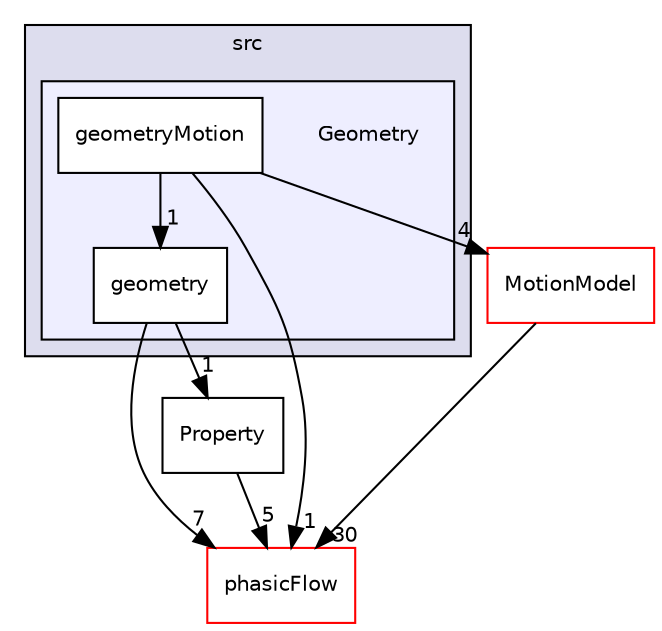 digraph "src/Geometry" {
  compound=true
  node [ fontsize="10", fontname="Helvetica"];
  edge [ labelfontsize="10", labelfontname="Helvetica"];
  subgraph clusterdir_68267d1309a1af8e8297ef4c3efbcdba {
    graph [ bgcolor="#ddddee", pencolor="black", label="src" fontname="Helvetica", fontsize="10", URL="dir_68267d1309a1af8e8297ef4c3efbcdba.html"]
  subgraph clusterdir_cae27912e177176a90175eee3a6288a5 {
    graph [ bgcolor="#eeeeff", pencolor="black", label="" URL="dir_cae27912e177176a90175eee3a6288a5.html"];
    dir_cae27912e177176a90175eee3a6288a5 [shape=plaintext label="Geometry"];
    dir_36e2e6931b041d8fa0a187130eafe3af [shape=box label="geometry" color="black" fillcolor="white" style="filled" URL="dir_36e2e6931b041d8fa0a187130eafe3af.html"];
    dir_a5343fefd245b4c5a35b35287a6822da [shape=box label="geometryMotion" color="black" fillcolor="white" style="filled" URL="dir_a5343fefd245b4c5a35b35287a6822da.html"];
  }
  }
  dir_cd7a5046d028e114fc17b2ebc2bd02d2 [shape=box label="phasicFlow" fillcolor="white" style="filled" color="red" URL="dir_cd7a5046d028e114fc17b2ebc2bd02d2.html"];
  dir_ae6d06344b508c00eebca750969a2aa6 [shape=box label="Property" URL="dir_ae6d06344b508c00eebca750969a2aa6.html"];
  dir_47ec108d6cccce3c0382fd3240a6cec7 [shape=box label="MotionModel" fillcolor="white" style="filled" color="red" URL="dir_47ec108d6cccce3c0382fd3240a6cec7.html"];
  dir_36e2e6931b041d8fa0a187130eafe3af->dir_cd7a5046d028e114fc17b2ebc2bd02d2 [headlabel="7", labeldistance=1.5 headhref="dir_000009_000031.html"];
  dir_36e2e6931b041d8fa0a187130eafe3af->dir_ae6d06344b508c00eebca750969a2aa6 [headlabel="1", labeldistance=1.5 headhref="dir_000009_000180.html"];
  dir_a5343fefd245b4c5a35b35287a6822da->dir_36e2e6931b041d8fa0a187130eafe3af [headlabel="1", labeldistance=1.5 headhref="dir_000010_000009.html"];
  dir_a5343fefd245b4c5a35b35287a6822da->dir_cd7a5046d028e114fc17b2ebc2bd02d2 [headlabel="1", labeldistance=1.5 headhref="dir_000010_000031.html"];
  dir_a5343fefd245b4c5a35b35287a6822da->dir_47ec108d6cccce3c0382fd3240a6cec7 [headlabel="4", labeldistance=1.5 headhref="dir_000010_000049.html"];
  dir_ae6d06344b508c00eebca750969a2aa6->dir_cd7a5046d028e114fc17b2ebc2bd02d2 [headlabel="5", labeldistance=1.5 headhref="dir_000180_000031.html"];
  dir_47ec108d6cccce3c0382fd3240a6cec7->dir_cd7a5046d028e114fc17b2ebc2bd02d2 [headlabel="30", labeldistance=1.5 headhref="dir_000049_000031.html"];
}
